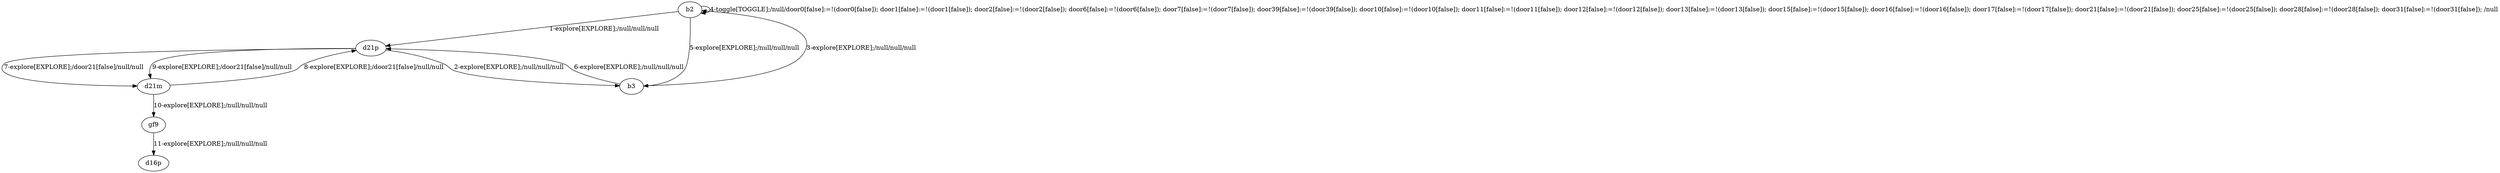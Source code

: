 # Total number of goals covered by this test: 1
# d21m --> gf9

digraph g {
"b2" -> "d21p" [label = "1-explore[EXPLORE];/null/null/null"];
"d21p" -> "b3" [label = "2-explore[EXPLORE];/null/null/null"];
"b3" -> "b2" [label = "3-explore[EXPLORE];/null/null/null"];
"b2" -> "b2" [label = "4-toggle[TOGGLE];/null/door0[false]:=!(door0[false]); door1[false]:=!(door1[false]); door2[false]:=!(door2[false]); door6[false]:=!(door6[false]); door7[false]:=!(door7[false]); door39[false]:=!(door39[false]); door10[false]:=!(door10[false]); door11[false]:=!(door11[false]); door12[false]:=!(door12[false]); door13[false]:=!(door13[false]); door15[false]:=!(door15[false]); door16[false]:=!(door16[false]); door17[false]:=!(door17[false]); door21[false]:=!(door21[false]); door25[false]:=!(door25[false]); door28[false]:=!(door28[false]); door31[false]:=!(door31[false]); /null"];
"b2" -> "b3" [label = "5-explore[EXPLORE];/null/null/null"];
"b3" -> "d21p" [label = "6-explore[EXPLORE];/null/null/null"];
"d21p" -> "d21m" [label = "7-explore[EXPLORE];/door21[false]/null/null"];
"d21m" -> "d21p" [label = "8-explore[EXPLORE];/door21[false]/null/null"];
"d21p" -> "d21m" [label = "9-explore[EXPLORE];/door21[false]/null/null"];
"d21m" -> "gf9" [label = "10-explore[EXPLORE];/null/null/null"];
"gf9" -> "d16p" [label = "11-explore[EXPLORE];/null/null/null"];
}